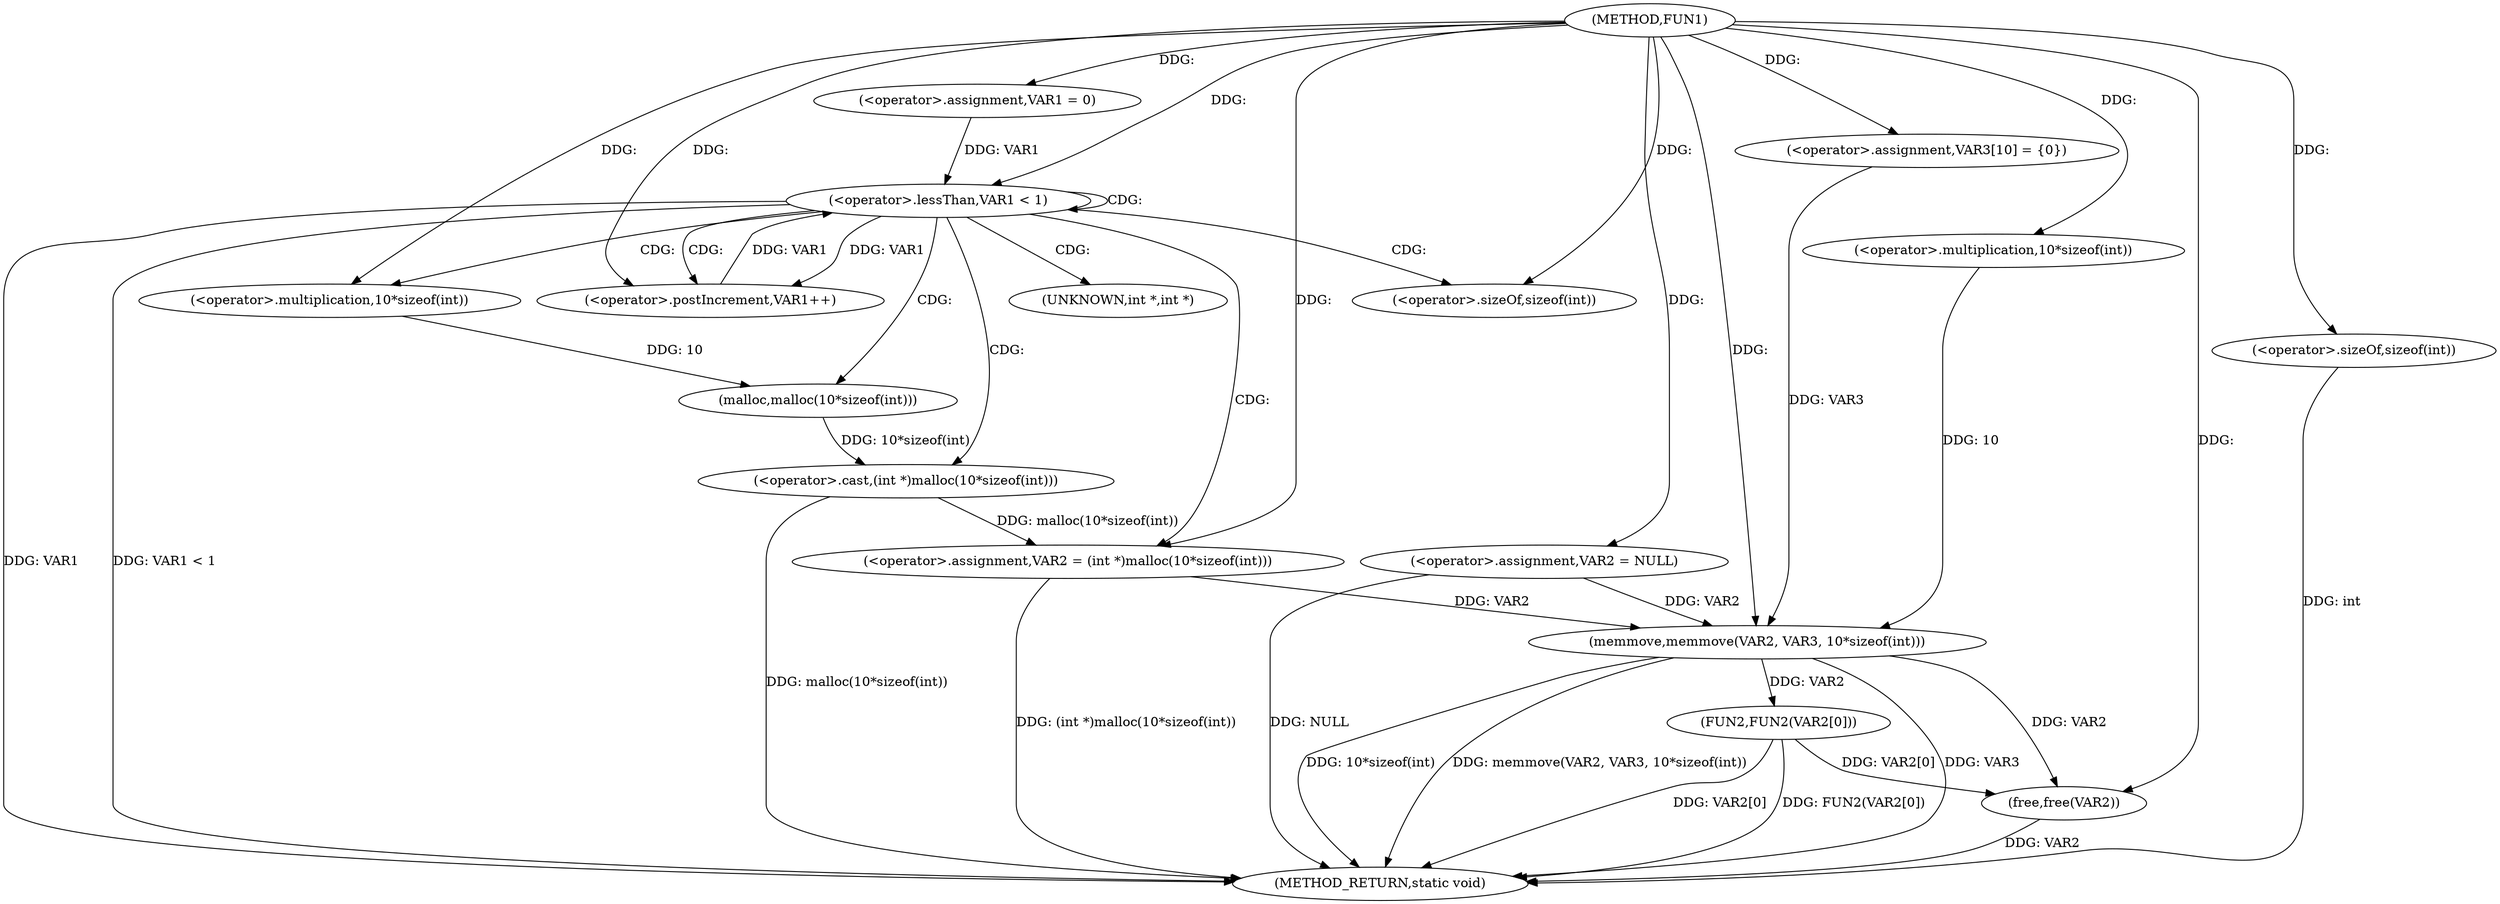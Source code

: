 digraph FUN1 {  
"1000100" [label = "(METHOD,FUN1)" ]
"1000143" [label = "(METHOD_RETURN,static void)" ]
"1000104" [label = "(<operator>.assignment,VAR2 = NULL)" ]
"1000108" [label = "(<operator>.assignment,VAR1 = 0)" ]
"1000111" [label = "(<operator>.lessThan,VAR1 < 1)" ]
"1000114" [label = "(<operator>.postIncrement,VAR1++)" ]
"1000117" [label = "(<operator>.assignment,VAR2 = (int *)malloc(10*sizeof(int)))" ]
"1000119" [label = "(<operator>.cast,(int *)malloc(10*sizeof(int)))" ]
"1000121" [label = "(malloc,malloc(10*sizeof(int)))" ]
"1000122" [label = "(<operator>.multiplication,10*sizeof(int))" ]
"1000124" [label = "(<operator>.sizeOf,sizeof(int))" ]
"1000128" [label = "(<operator>.assignment,VAR3[10] = {0})" ]
"1000130" [label = "(memmove,memmove(VAR2, VAR3, 10*sizeof(int)))" ]
"1000133" [label = "(<operator>.multiplication,10*sizeof(int))" ]
"1000135" [label = "(<operator>.sizeOf,sizeof(int))" ]
"1000137" [label = "(FUN2,FUN2(VAR2[0]))" ]
"1000141" [label = "(free,free(VAR2))" ]
"1000120" [label = "(UNKNOWN,int *,int *)" ]
  "1000130" -> "1000143"  [ label = "DDG: memmove(VAR2, VAR3, 10*sizeof(int))"] 
  "1000141" -> "1000143"  [ label = "DDG: VAR2"] 
  "1000119" -> "1000143"  [ label = "DDG: malloc(10*sizeof(int))"] 
  "1000135" -> "1000143"  [ label = "DDG: int"] 
  "1000117" -> "1000143"  [ label = "DDG: (int *)malloc(10*sizeof(int))"] 
  "1000111" -> "1000143"  [ label = "DDG: VAR1 < 1"] 
  "1000130" -> "1000143"  [ label = "DDG: VAR3"] 
  "1000130" -> "1000143"  [ label = "DDG: 10*sizeof(int)"] 
  "1000111" -> "1000143"  [ label = "DDG: VAR1"] 
  "1000137" -> "1000143"  [ label = "DDG: VAR2[0]"] 
  "1000137" -> "1000143"  [ label = "DDG: FUN2(VAR2[0])"] 
  "1000104" -> "1000143"  [ label = "DDG: NULL"] 
  "1000100" -> "1000104"  [ label = "DDG: "] 
  "1000100" -> "1000108"  [ label = "DDG: "] 
  "1000114" -> "1000111"  [ label = "DDG: VAR1"] 
  "1000108" -> "1000111"  [ label = "DDG: VAR1"] 
  "1000100" -> "1000111"  [ label = "DDG: "] 
  "1000111" -> "1000114"  [ label = "DDG: VAR1"] 
  "1000100" -> "1000114"  [ label = "DDG: "] 
  "1000119" -> "1000117"  [ label = "DDG: malloc(10*sizeof(int))"] 
  "1000100" -> "1000117"  [ label = "DDG: "] 
  "1000121" -> "1000119"  [ label = "DDG: 10*sizeof(int)"] 
  "1000122" -> "1000121"  [ label = "DDG: 10"] 
  "1000100" -> "1000122"  [ label = "DDG: "] 
  "1000100" -> "1000124"  [ label = "DDG: "] 
  "1000100" -> "1000128"  [ label = "DDG: "] 
  "1000104" -> "1000130"  [ label = "DDG: VAR2"] 
  "1000117" -> "1000130"  [ label = "DDG: VAR2"] 
  "1000100" -> "1000130"  [ label = "DDG: "] 
  "1000128" -> "1000130"  [ label = "DDG: VAR3"] 
  "1000133" -> "1000130"  [ label = "DDG: 10"] 
  "1000100" -> "1000133"  [ label = "DDG: "] 
  "1000100" -> "1000135"  [ label = "DDG: "] 
  "1000130" -> "1000137"  [ label = "DDG: VAR2"] 
  "1000137" -> "1000141"  [ label = "DDG: VAR2[0]"] 
  "1000130" -> "1000141"  [ label = "DDG: VAR2"] 
  "1000100" -> "1000141"  [ label = "DDG: "] 
  "1000111" -> "1000121"  [ label = "CDG: "] 
  "1000111" -> "1000124"  [ label = "CDG: "] 
  "1000111" -> "1000119"  [ label = "CDG: "] 
  "1000111" -> "1000114"  [ label = "CDG: "] 
  "1000111" -> "1000120"  [ label = "CDG: "] 
  "1000111" -> "1000117"  [ label = "CDG: "] 
  "1000111" -> "1000111"  [ label = "CDG: "] 
  "1000111" -> "1000122"  [ label = "CDG: "] 
}
